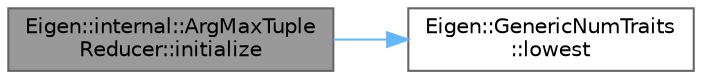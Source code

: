 digraph "Eigen::internal::ArgMaxTupleReducer::initialize"
{
 // LATEX_PDF_SIZE
  bgcolor="transparent";
  edge [fontname=Helvetica,fontsize=10,labelfontname=Helvetica,labelfontsize=10];
  node [fontname=Helvetica,fontsize=10,shape=box,height=0.2,width=0.4];
  rankdir="LR";
  Node1 [id="Node000001",label="Eigen::internal::ArgMaxTuple\lReducer::initialize",height=0.2,width=0.4,color="gray40", fillcolor="grey60", style="filled", fontcolor="black",tooltip=" "];
  Node1 -> Node2 [id="edge1_Node000001_Node000002",color="steelblue1",style="solid",tooltip=" "];
  Node2 [id="Node000002",label="Eigen::GenericNumTraits\l::lowest",height=0.2,width=0.4,color="grey40", fillcolor="white", style="filled",URL="$struct_eigen_1_1_generic_num_traits.html#a6c9bce63d1729100dc79dc2aa5373f56",tooltip=" "];
}
